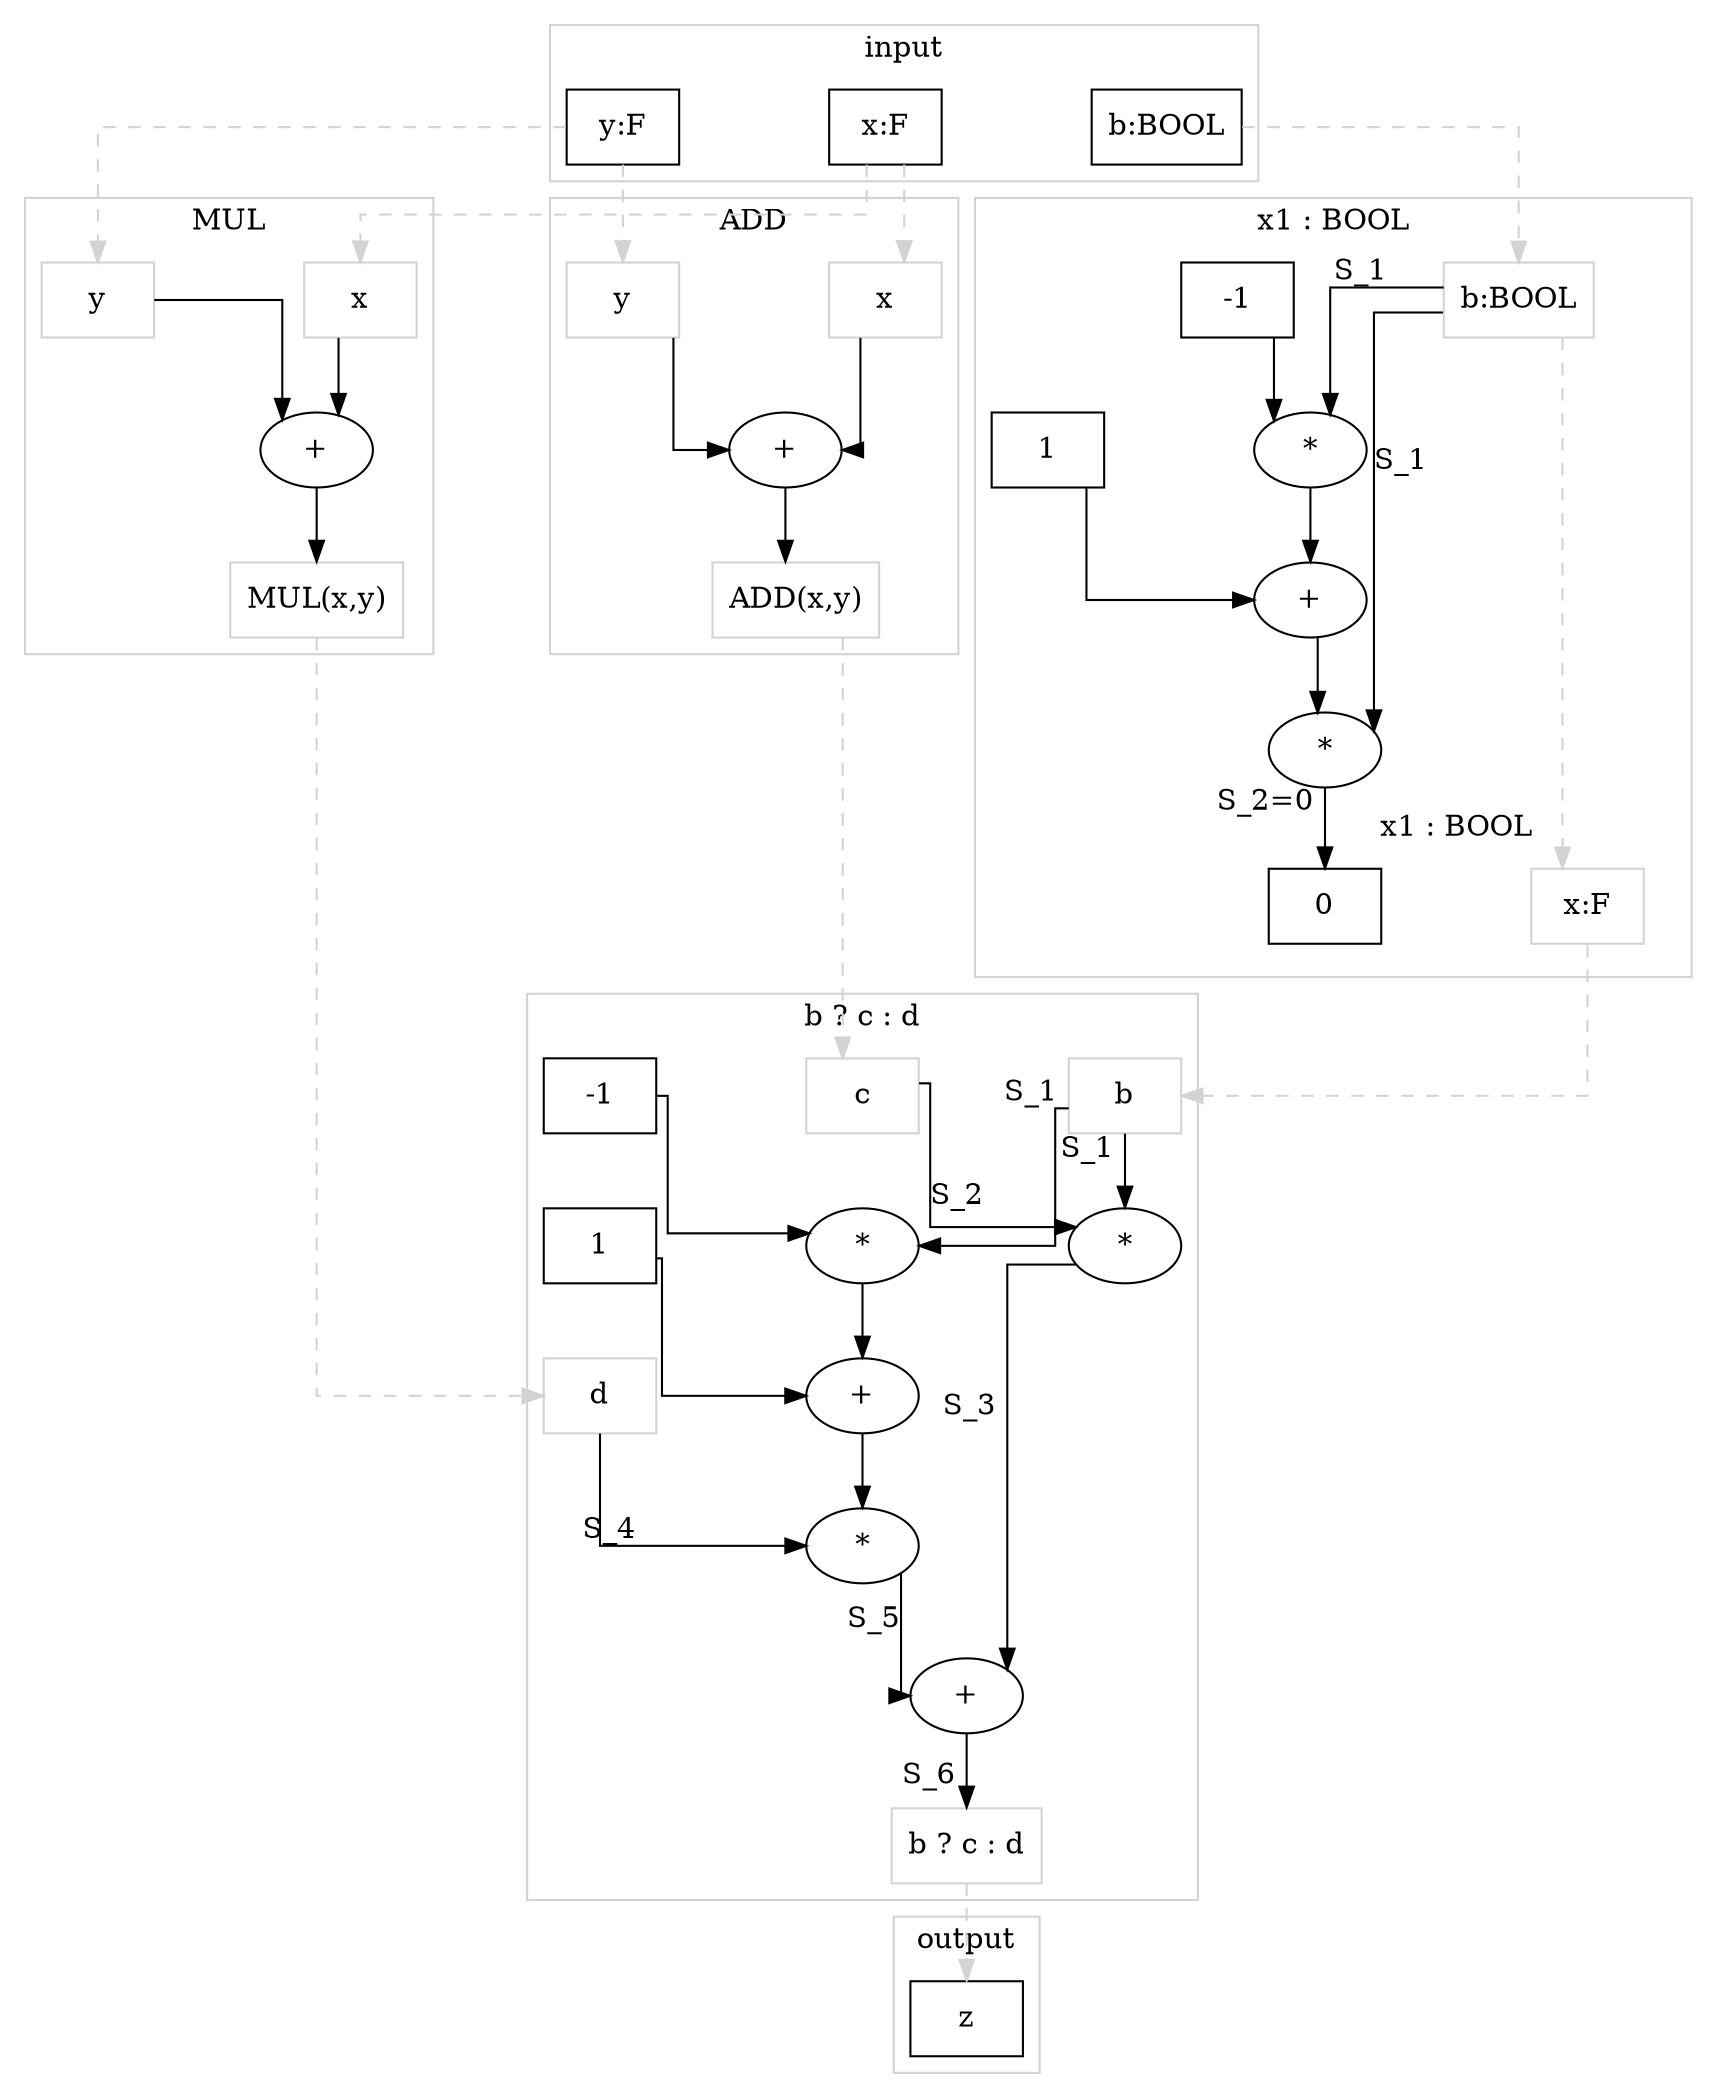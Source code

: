 digraph CONDITIONALOP {
	graph [center=true,
		forcelabels=true,
		nodesep=1.0,
		splines=ortho
	];
	subgraph clusterBCONS1 {
		graph [color=lightgray,
			label="x1 : BOOL"
		];
		subgraph clusterBCONS1out {
			graph [color=white];
			nCONSB18	[color=lightgrey,
				label="x:F",
				shape=box];
			nCONSB17	[label=0,
				shape=box];
		}
		nCONSB11	[color=lightgray,
			label="b:BOOL",
			shape=box];
		nCONSB14	[label="*"];
		nCONSB11 -> nCONSB14	[xlabel=S_1];
		nCONSB16	[label="*"];
		nCONSB11 -> nCONSB16	[xlabel=S_1];
		nCONSB11 -> nCONSB18	[color=lightgrey,
			style=dashed];
		nCONSB15	[label="+"];
		nCONSB14 -> nCONSB15;
		nCONSB16 -> nCONSB17	[xlabel="S_2=0 "];
		nCONSB12	[label=1,
			shape=box];
		nCONSB12 -> nCONSB15;
		nCONSB15 -> nCONSB16;
		nCONSB13	[label=-1,
			shape=box];
		nCONSB13 -> nCONSB14;
	}
	subgraph clusterconditional {
		graph [color=lightgray,
			label="b ? c : d"
		];
		nCONDI1	[color=lightgrey,
			label=b,
			shape=box];
		nCONDI7	[label="*"];
		nCONDI1 -> nCONDI7	[taillabel="S_1 "];
		nCONDI8	[label="*"];
		nCONDI1 -> nCONDI8	[taillabel="S_1 "];
		nCONDI2	[color=lightgrey,
			label=c,
			shape=box];
		nCONDI2 -> nCONDI7	[xlabel=S_2];
		nCONDI3	[color=lightgrey,
			label=d,
			shape=box];
		nCONDI9	[label="*"];
		nCONDI3 -> nCONDI9	[xlabel=S_4];
		nCONDI4	[color=lightgrey,
			label="b ? c : d",
			shape=box];
		nCONDI5	[label=-1,
			shape=box];
		nCONDI5 -> nCONDI8;
		nCONDI6	[label=1,
			shape=box];
		nCONDI10	[label="+"];
		nCONDI6 -> nCONDI10;
		nCONDI11	[label="+"];
		nCONDI7 -> nCONDI11	[xlabel="S_3 "];
		nCONDI8 -> nCONDI10;
		nCONDI9 -> nCONDI11	[xlabel=S_5];
		nCONDI10 -> nCONDI9;
		nCONDI11 -> nCONDI4	[xlabel="S_6 "];
	}
	subgraph clusterMUL {
		graph [color=lightgray,
			label=MUL
		];
		nMUL1	[color=lightgrey,
			label=x,
			shape=box];
		nMUL3	[label="+"];
		nMUL1 -> nMUL3;
		nMUL2	[color=lightgrey,
			label=y,
			shape=box];
		nMUL2 -> nMUL3;
		nMUL4	[color=lightgrey,
			label="MUL(x,y)",
			shape=box];
		nMUL3 -> nMUL4;
	}
	subgraph clusterinput {
		graph [color=lightgray,
			label=input
		];
		nb11	[label="x:F",
			shape=box];
		nb12	[label="y:F",
			shape=box];
		nb13	[label="b:BOOL",
			shape=box];
	}
	subgraph clusterADD {
		graph [color=lightgray,
			label=ADD
		];
		nADD1	[color=lightgrey,
			label=x,
			shape=box];
		nADD3	[label="+"];
		nADD1 -> nADD3;
		nADD2	[color=lightgrey,
			label=y,
			shape=box];
		nADD2 -> nADD3;
		nADD4	[color=lightgrey,
			label="ADD(x,y)",
			shape=box];
		nADD3 -> nADD4;
	}
	subgraph clusterout {
		graph [color=lightgray,
			label=output
		];
		nb21	[label=z,
			shape=box];
	}
	nb11 -> nADD1	[color=lightgrey,
		style=dashed];
	nb11 -> nMUL1	[color=lightgrey,
		style=dashed];
	nb12 -> nADD2	[color=lightgrey,
		style=dashed];
	nb12 -> nMUL2	[color=lightgrey,
		style=dashed];
	nb13 -> nCONSB11	[color=lightgrey,
		style=dashed];
	nCONSB18 -> nCONDI1	[color=lightgrey,
		style=dashed];
	nCONDI4 -> nb21	[color=lightgrey,
		style=dashed];
	nADD4 -> nCONDI2	[color=lightgrey,
		style=dashed];
	nMUL4 -> nCONDI3	[color=lightgrey,
		style=dashed];
}
